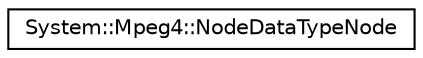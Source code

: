 digraph G
{
  edge [fontname="Helvetica",fontsize="10",labelfontname="Helvetica",labelfontsize="10"];
  node [fontname="Helvetica",fontsize="10",shape=record];
  rankdir="LR";
  Node1 [label="System::Mpeg4::NodeDataTypeNode",height=0.2,width=0.4,color="black", fillcolor="white", style="filled",URL="$struct_system_1_1_mpeg4_1_1_node_data_type_node.html"];
}
